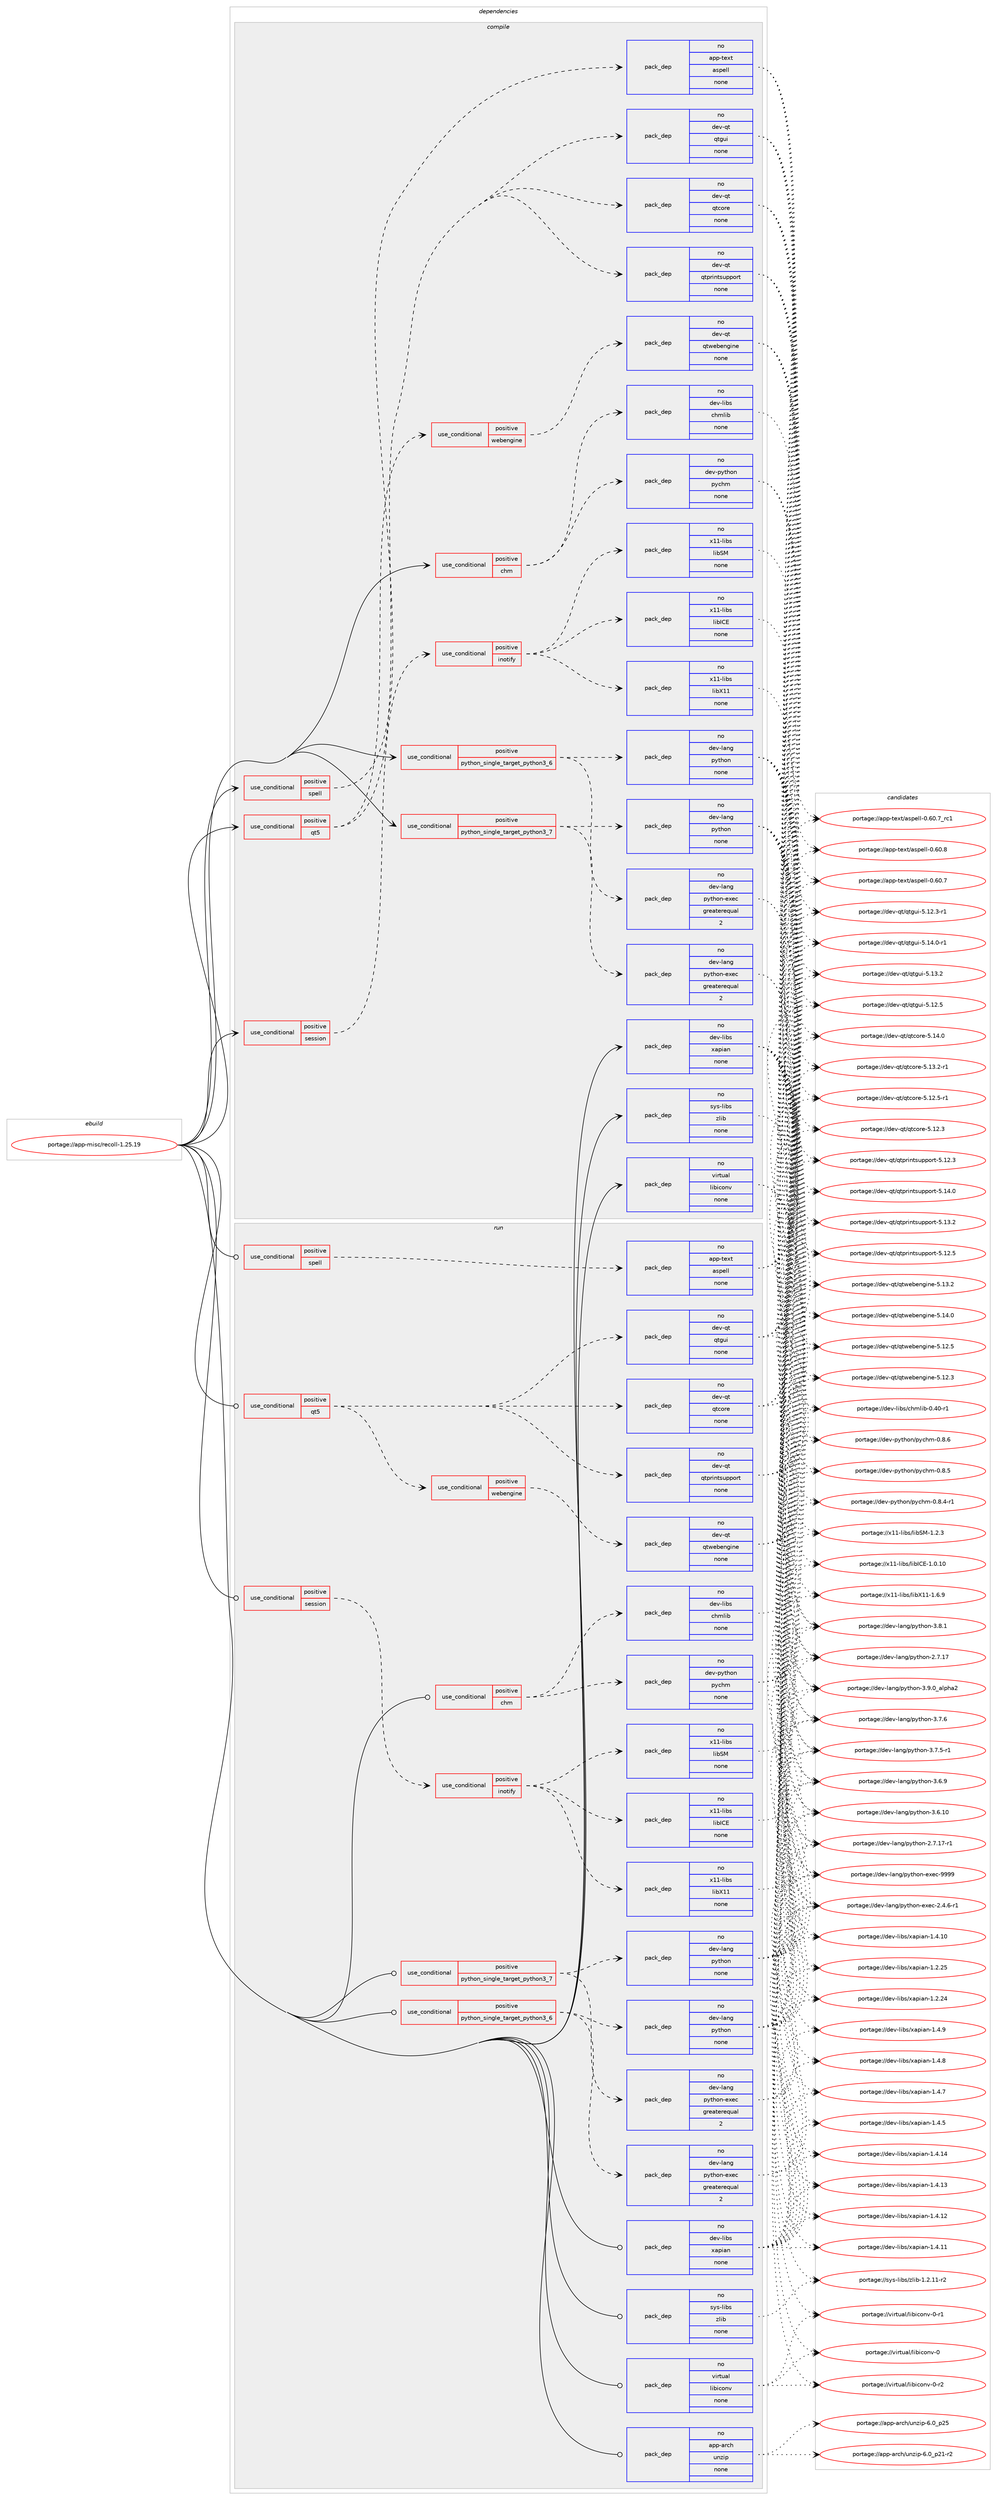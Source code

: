 digraph prolog {

# *************
# Graph options
# *************

newrank=true;
concentrate=true;
compound=true;
graph [rankdir=LR,fontname=Helvetica,fontsize=10,ranksep=1.5];#, ranksep=2.5, nodesep=0.2];
edge  [arrowhead=vee];
node  [fontname=Helvetica,fontsize=10];

# **********
# The ebuild
# **********

subgraph cluster_leftcol {
color=gray;
label=<<i>ebuild</i>>;
id [label="portage://app-misc/recoll-1.25.19", color=red, width=4, href="../app-misc/recoll-1.25.19.svg"];
}

# ****************
# The dependencies
# ****************

subgraph cluster_midcol {
color=gray;
label=<<i>dependencies</i>>;
subgraph cluster_compile {
fillcolor="#eeeeee";
style=filled;
label=<<i>compile</i>>;
subgraph cond142870 {
dependency610059 [label=<<TABLE BORDER="0" CELLBORDER="1" CELLSPACING="0" CELLPADDING="4"><TR><TD ROWSPAN="3" CELLPADDING="10">use_conditional</TD></TR><TR><TD>positive</TD></TR><TR><TD>chm</TD></TR></TABLE>>, shape=none, color=red];
subgraph pack459013 {
dependency610060 [label=<<TABLE BORDER="0" CELLBORDER="1" CELLSPACING="0" CELLPADDING="4" WIDTH="220"><TR><TD ROWSPAN="6" CELLPADDING="30">pack_dep</TD></TR><TR><TD WIDTH="110">no</TD></TR><TR><TD>dev-libs</TD></TR><TR><TD>chmlib</TD></TR><TR><TD>none</TD></TR><TR><TD></TD></TR></TABLE>>, shape=none, color=blue];
}
dependency610059:e -> dependency610060:w [weight=20,style="dashed",arrowhead="vee"];
subgraph pack459014 {
dependency610061 [label=<<TABLE BORDER="0" CELLBORDER="1" CELLSPACING="0" CELLPADDING="4" WIDTH="220"><TR><TD ROWSPAN="6" CELLPADDING="30">pack_dep</TD></TR><TR><TD WIDTH="110">no</TD></TR><TR><TD>dev-python</TD></TR><TR><TD>pychm</TD></TR><TR><TD>none</TD></TR><TR><TD></TD></TR></TABLE>>, shape=none, color=blue];
}
dependency610059:e -> dependency610061:w [weight=20,style="dashed",arrowhead="vee"];
}
id:e -> dependency610059:w [weight=20,style="solid",arrowhead="vee"];
subgraph cond142871 {
dependency610062 [label=<<TABLE BORDER="0" CELLBORDER="1" CELLSPACING="0" CELLPADDING="4"><TR><TD ROWSPAN="3" CELLPADDING="10">use_conditional</TD></TR><TR><TD>positive</TD></TR><TR><TD>python_single_target_python3_6</TD></TR></TABLE>>, shape=none, color=red];
subgraph pack459015 {
dependency610063 [label=<<TABLE BORDER="0" CELLBORDER="1" CELLSPACING="0" CELLPADDING="4" WIDTH="220"><TR><TD ROWSPAN="6" CELLPADDING="30">pack_dep</TD></TR><TR><TD WIDTH="110">no</TD></TR><TR><TD>dev-lang</TD></TR><TR><TD>python</TD></TR><TR><TD>none</TD></TR><TR><TD></TD></TR></TABLE>>, shape=none, color=blue];
}
dependency610062:e -> dependency610063:w [weight=20,style="dashed",arrowhead="vee"];
subgraph pack459016 {
dependency610064 [label=<<TABLE BORDER="0" CELLBORDER="1" CELLSPACING="0" CELLPADDING="4" WIDTH="220"><TR><TD ROWSPAN="6" CELLPADDING="30">pack_dep</TD></TR><TR><TD WIDTH="110">no</TD></TR><TR><TD>dev-lang</TD></TR><TR><TD>python-exec</TD></TR><TR><TD>greaterequal</TD></TR><TR><TD>2</TD></TR></TABLE>>, shape=none, color=blue];
}
dependency610062:e -> dependency610064:w [weight=20,style="dashed",arrowhead="vee"];
}
id:e -> dependency610062:w [weight=20,style="solid",arrowhead="vee"];
subgraph cond142872 {
dependency610065 [label=<<TABLE BORDER="0" CELLBORDER="1" CELLSPACING="0" CELLPADDING="4"><TR><TD ROWSPAN="3" CELLPADDING="10">use_conditional</TD></TR><TR><TD>positive</TD></TR><TR><TD>python_single_target_python3_7</TD></TR></TABLE>>, shape=none, color=red];
subgraph pack459017 {
dependency610066 [label=<<TABLE BORDER="0" CELLBORDER="1" CELLSPACING="0" CELLPADDING="4" WIDTH="220"><TR><TD ROWSPAN="6" CELLPADDING="30">pack_dep</TD></TR><TR><TD WIDTH="110">no</TD></TR><TR><TD>dev-lang</TD></TR><TR><TD>python</TD></TR><TR><TD>none</TD></TR><TR><TD></TD></TR></TABLE>>, shape=none, color=blue];
}
dependency610065:e -> dependency610066:w [weight=20,style="dashed",arrowhead="vee"];
subgraph pack459018 {
dependency610067 [label=<<TABLE BORDER="0" CELLBORDER="1" CELLSPACING="0" CELLPADDING="4" WIDTH="220"><TR><TD ROWSPAN="6" CELLPADDING="30">pack_dep</TD></TR><TR><TD WIDTH="110">no</TD></TR><TR><TD>dev-lang</TD></TR><TR><TD>python-exec</TD></TR><TR><TD>greaterequal</TD></TR><TR><TD>2</TD></TR></TABLE>>, shape=none, color=blue];
}
dependency610065:e -> dependency610067:w [weight=20,style="dashed",arrowhead="vee"];
}
id:e -> dependency610065:w [weight=20,style="solid",arrowhead="vee"];
subgraph cond142873 {
dependency610068 [label=<<TABLE BORDER="0" CELLBORDER="1" CELLSPACING="0" CELLPADDING="4"><TR><TD ROWSPAN="3" CELLPADDING="10">use_conditional</TD></TR><TR><TD>positive</TD></TR><TR><TD>qt5</TD></TR></TABLE>>, shape=none, color=red];
subgraph pack459019 {
dependency610069 [label=<<TABLE BORDER="0" CELLBORDER="1" CELLSPACING="0" CELLPADDING="4" WIDTH="220"><TR><TD ROWSPAN="6" CELLPADDING="30">pack_dep</TD></TR><TR><TD WIDTH="110">no</TD></TR><TR><TD>dev-qt</TD></TR><TR><TD>qtcore</TD></TR><TR><TD>none</TD></TR><TR><TD></TD></TR></TABLE>>, shape=none, color=blue];
}
dependency610068:e -> dependency610069:w [weight=20,style="dashed",arrowhead="vee"];
subgraph pack459020 {
dependency610070 [label=<<TABLE BORDER="0" CELLBORDER="1" CELLSPACING="0" CELLPADDING="4" WIDTH="220"><TR><TD ROWSPAN="6" CELLPADDING="30">pack_dep</TD></TR><TR><TD WIDTH="110">no</TD></TR><TR><TD>dev-qt</TD></TR><TR><TD>qtgui</TD></TR><TR><TD>none</TD></TR><TR><TD></TD></TR></TABLE>>, shape=none, color=blue];
}
dependency610068:e -> dependency610070:w [weight=20,style="dashed",arrowhead="vee"];
subgraph pack459021 {
dependency610071 [label=<<TABLE BORDER="0" CELLBORDER="1" CELLSPACING="0" CELLPADDING="4" WIDTH="220"><TR><TD ROWSPAN="6" CELLPADDING="30">pack_dep</TD></TR><TR><TD WIDTH="110">no</TD></TR><TR><TD>dev-qt</TD></TR><TR><TD>qtprintsupport</TD></TR><TR><TD>none</TD></TR><TR><TD></TD></TR></TABLE>>, shape=none, color=blue];
}
dependency610068:e -> dependency610071:w [weight=20,style="dashed",arrowhead="vee"];
subgraph cond142874 {
dependency610072 [label=<<TABLE BORDER="0" CELLBORDER="1" CELLSPACING="0" CELLPADDING="4"><TR><TD ROWSPAN="3" CELLPADDING="10">use_conditional</TD></TR><TR><TD>positive</TD></TR><TR><TD>webengine</TD></TR></TABLE>>, shape=none, color=red];
subgraph pack459022 {
dependency610073 [label=<<TABLE BORDER="0" CELLBORDER="1" CELLSPACING="0" CELLPADDING="4" WIDTH="220"><TR><TD ROWSPAN="6" CELLPADDING="30">pack_dep</TD></TR><TR><TD WIDTH="110">no</TD></TR><TR><TD>dev-qt</TD></TR><TR><TD>qtwebengine</TD></TR><TR><TD>none</TD></TR><TR><TD></TD></TR></TABLE>>, shape=none, color=blue];
}
dependency610072:e -> dependency610073:w [weight=20,style="dashed",arrowhead="vee"];
}
dependency610068:e -> dependency610072:w [weight=20,style="dashed",arrowhead="vee"];
}
id:e -> dependency610068:w [weight=20,style="solid",arrowhead="vee"];
subgraph cond142875 {
dependency610074 [label=<<TABLE BORDER="0" CELLBORDER="1" CELLSPACING="0" CELLPADDING="4"><TR><TD ROWSPAN="3" CELLPADDING="10">use_conditional</TD></TR><TR><TD>positive</TD></TR><TR><TD>session</TD></TR></TABLE>>, shape=none, color=red];
subgraph cond142876 {
dependency610075 [label=<<TABLE BORDER="0" CELLBORDER="1" CELLSPACING="0" CELLPADDING="4"><TR><TD ROWSPAN="3" CELLPADDING="10">use_conditional</TD></TR><TR><TD>positive</TD></TR><TR><TD>inotify</TD></TR></TABLE>>, shape=none, color=red];
subgraph pack459023 {
dependency610076 [label=<<TABLE BORDER="0" CELLBORDER="1" CELLSPACING="0" CELLPADDING="4" WIDTH="220"><TR><TD ROWSPAN="6" CELLPADDING="30">pack_dep</TD></TR><TR><TD WIDTH="110">no</TD></TR><TR><TD>x11-libs</TD></TR><TR><TD>libSM</TD></TR><TR><TD>none</TD></TR><TR><TD></TD></TR></TABLE>>, shape=none, color=blue];
}
dependency610075:e -> dependency610076:w [weight=20,style="dashed",arrowhead="vee"];
subgraph pack459024 {
dependency610077 [label=<<TABLE BORDER="0" CELLBORDER="1" CELLSPACING="0" CELLPADDING="4" WIDTH="220"><TR><TD ROWSPAN="6" CELLPADDING="30">pack_dep</TD></TR><TR><TD WIDTH="110">no</TD></TR><TR><TD>x11-libs</TD></TR><TR><TD>libICE</TD></TR><TR><TD>none</TD></TR><TR><TD></TD></TR></TABLE>>, shape=none, color=blue];
}
dependency610075:e -> dependency610077:w [weight=20,style="dashed",arrowhead="vee"];
subgraph pack459025 {
dependency610078 [label=<<TABLE BORDER="0" CELLBORDER="1" CELLSPACING="0" CELLPADDING="4" WIDTH="220"><TR><TD ROWSPAN="6" CELLPADDING="30">pack_dep</TD></TR><TR><TD WIDTH="110">no</TD></TR><TR><TD>x11-libs</TD></TR><TR><TD>libX11</TD></TR><TR><TD>none</TD></TR><TR><TD></TD></TR></TABLE>>, shape=none, color=blue];
}
dependency610075:e -> dependency610078:w [weight=20,style="dashed",arrowhead="vee"];
}
dependency610074:e -> dependency610075:w [weight=20,style="dashed",arrowhead="vee"];
}
id:e -> dependency610074:w [weight=20,style="solid",arrowhead="vee"];
subgraph cond142877 {
dependency610079 [label=<<TABLE BORDER="0" CELLBORDER="1" CELLSPACING="0" CELLPADDING="4"><TR><TD ROWSPAN="3" CELLPADDING="10">use_conditional</TD></TR><TR><TD>positive</TD></TR><TR><TD>spell</TD></TR></TABLE>>, shape=none, color=red];
subgraph pack459026 {
dependency610080 [label=<<TABLE BORDER="0" CELLBORDER="1" CELLSPACING="0" CELLPADDING="4" WIDTH="220"><TR><TD ROWSPAN="6" CELLPADDING="30">pack_dep</TD></TR><TR><TD WIDTH="110">no</TD></TR><TR><TD>app-text</TD></TR><TR><TD>aspell</TD></TR><TR><TD>none</TD></TR><TR><TD></TD></TR></TABLE>>, shape=none, color=blue];
}
dependency610079:e -> dependency610080:w [weight=20,style="dashed",arrowhead="vee"];
}
id:e -> dependency610079:w [weight=20,style="solid",arrowhead="vee"];
subgraph pack459027 {
dependency610081 [label=<<TABLE BORDER="0" CELLBORDER="1" CELLSPACING="0" CELLPADDING="4" WIDTH="220"><TR><TD ROWSPAN="6" CELLPADDING="30">pack_dep</TD></TR><TR><TD WIDTH="110">no</TD></TR><TR><TD>dev-libs</TD></TR><TR><TD>xapian</TD></TR><TR><TD>none</TD></TR><TR><TD></TD></TR></TABLE>>, shape=none, color=blue];
}
id:e -> dependency610081:w [weight=20,style="solid",arrowhead="vee"];
subgraph pack459028 {
dependency610082 [label=<<TABLE BORDER="0" CELLBORDER="1" CELLSPACING="0" CELLPADDING="4" WIDTH="220"><TR><TD ROWSPAN="6" CELLPADDING="30">pack_dep</TD></TR><TR><TD WIDTH="110">no</TD></TR><TR><TD>sys-libs</TD></TR><TR><TD>zlib</TD></TR><TR><TD>none</TD></TR><TR><TD></TD></TR></TABLE>>, shape=none, color=blue];
}
id:e -> dependency610082:w [weight=20,style="solid",arrowhead="vee"];
subgraph pack459029 {
dependency610083 [label=<<TABLE BORDER="0" CELLBORDER="1" CELLSPACING="0" CELLPADDING="4" WIDTH="220"><TR><TD ROWSPAN="6" CELLPADDING="30">pack_dep</TD></TR><TR><TD WIDTH="110">no</TD></TR><TR><TD>virtual</TD></TR><TR><TD>libiconv</TD></TR><TR><TD>none</TD></TR><TR><TD></TD></TR></TABLE>>, shape=none, color=blue];
}
id:e -> dependency610083:w [weight=20,style="solid",arrowhead="vee"];
}
subgraph cluster_compileandrun {
fillcolor="#eeeeee";
style=filled;
label=<<i>compile and run</i>>;
}
subgraph cluster_run {
fillcolor="#eeeeee";
style=filled;
label=<<i>run</i>>;
subgraph cond142878 {
dependency610084 [label=<<TABLE BORDER="0" CELLBORDER="1" CELLSPACING="0" CELLPADDING="4"><TR><TD ROWSPAN="3" CELLPADDING="10">use_conditional</TD></TR><TR><TD>positive</TD></TR><TR><TD>chm</TD></TR></TABLE>>, shape=none, color=red];
subgraph pack459030 {
dependency610085 [label=<<TABLE BORDER="0" CELLBORDER="1" CELLSPACING="0" CELLPADDING="4" WIDTH="220"><TR><TD ROWSPAN="6" CELLPADDING="30">pack_dep</TD></TR><TR><TD WIDTH="110">no</TD></TR><TR><TD>dev-libs</TD></TR><TR><TD>chmlib</TD></TR><TR><TD>none</TD></TR><TR><TD></TD></TR></TABLE>>, shape=none, color=blue];
}
dependency610084:e -> dependency610085:w [weight=20,style="dashed",arrowhead="vee"];
subgraph pack459031 {
dependency610086 [label=<<TABLE BORDER="0" CELLBORDER="1" CELLSPACING="0" CELLPADDING="4" WIDTH="220"><TR><TD ROWSPAN="6" CELLPADDING="30">pack_dep</TD></TR><TR><TD WIDTH="110">no</TD></TR><TR><TD>dev-python</TD></TR><TR><TD>pychm</TD></TR><TR><TD>none</TD></TR><TR><TD></TD></TR></TABLE>>, shape=none, color=blue];
}
dependency610084:e -> dependency610086:w [weight=20,style="dashed",arrowhead="vee"];
}
id:e -> dependency610084:w [weight=20,style="solid",arrowhead="odot"];
subgraph cond142879 {
dependency610087 [label=<<TABLE BORDER="0" CELLBORDER="1" CELLSPACING="0" CELLPADDING="4"><TR><TD ROWSPAN="3" CELLPADDING="10">use_conditional</TD></TR><TR><TD>positive</TD></TR><TR><TD>python_single_target_python3_6</TD></TR></TABLE>>, shape=none, color=red];
subgraph pack459032 {
dependency610088 [label=<<TABLE BORDER="0" CELLBORDER="1" CELLSPACING="0" CELLPADDING="4" WIDTH="220"><TR><TD ROWSPAN="6" CELLPADDING="30">pack_dep</TD></TR><TR><TD WIDTH="110">no</TD></TR><TR><TD>dev-lang</TD></TR><TR><TD>python</TD></TR><TR><TD>none</TD></TR><TR><TD></TD></TR></TABLE>>, shape=none, color=blue];
}
dependency610087:e -> dependency610088:w [weight=20,style="dashed",arrowhead="vee"];
subgraph pack459033 {
dependency610089 [label=<<TABLE BORDER="0" CELLBORDER="1" CELLSPACING="0" CELLPADDING="4" WIDTH="220"><TR><TD ROWSPAN="6" CELLPADDING="30">pack_dep</TD></TR><TR><TD WIDTH="110">no</TD></TR><TR><TD>dev-lang</TD></TR><TR><TD>python-exec</TD></TR><TR><TD>greaterequal</TD></TR><TR><TD>2</TD></TR></TABLE>>, shape=none, color=blue];
}
dependency610087:e -> dependency610089:w [weight=20,style="dashed",arrowhead="vee"];
}
id:e -> dependency610087:w [weight=20,style="solid",arrowhead="odot"];
subgraph cond142880 {
dependency610090 [label=<<TABLE BORDER="0" CELLBORDER="1" CELLSPACING="0" CELLPADDING="4"><TR><TD ROWSPAN="3" CELLPADDING="10">use_conditional</TD></TR><TR><TD>positive</TD></TR><TR><TD>python_single_target_python3_7</TD></TR></TABLE>>, shape=none, color=red];
subgraph pack459034 {
dependency610091 [label=<<TABLE BORDER="0" CELLBORDER="1" CELLSPACING="0" CELLPADDING="4" WIDTH="220"><TR><TD ROWSPAN="6" CELLPADDING="30">pack_dep</TD></TR><TR><TD WIDTH="110">no</TD></TR><TR><TD>dev-lang</TD></TR><TR><TD>python</TD></TR><TR><TD>none</TD></TR><TR><TD></TD></TR></TABLE>>, shape=none, color=blue];
}
dependency610090:e -> dependency610091:w [weight=20,style="dashed",arrowhead="vee"];
subgraph pack459035 {
dependency610092 [label=<<TABLE BORDER="0" CELLBORDER="1" CELLSPACING="0" CELLPADDING="4" WIDTH="220"><TR><TD ROWSPAN="6" CELLPADDING="30">pack_dep</TD></TR><TR><TD WIDTH="110">no</TD></TR><TR><TD>dev-lang</TD></TR><TR><TD>python-exec</TD></TR><TR><TD>greaterequal</TD></TR><TR><TD>2</TD></TR></TABLE>>, shape=none, color=blue];
}
dependency610090:e -> dependency610092:w [weight=20,style="dashed",arrowhead="vee"];
}
id:e -> dependency610090:w [weight=20,style="solid",arrowhead="odot"];
subgraph cond142881 {
dependency610093 [label=<<TABLE BORDER="0" CELLBORDER="1" CELLSPACING="0" CELLPADDING="4"><TR><TD ROWSPAN="3" CELLPADDING="10">use_conditional</TD></TR><TR><TD>positive</TD></TR><TR><TD>qt5</TD></TR></TABLE>>, shape=none, color=red];
subgraph pack459036 {
dependency610094 [label=<<TABLE BORDER="0" CELLBORDER="1" CELLSPACING="0" CELLPADDING="4" WIDTH="220"><TR><TD ROWSPAN="6" CELLPADDING="30">pack_dep</TD></TR><TR><TD WIDTH="110">no</TD></TR><TR><TD>dev-qt</TD></TR><TR><TD>qtcore</TD></TR><TR><TD>none</TD></TR><TR><TD></TD></TR></TABLE>>, shape=none, color=blue];
}
dependency610093:e -> dependency610094:w [weight=20,style="dashed",arrowhead="vee"];
subgraph pack459037 {
dependency610095 [label=<<TABLE BORDER="0" CELLBORDER="1" CELLSPACING="0" CELLPADDING="4" WIDTH="220"><TR><TD ROWSPAN="6" CELLPADDING="30">pack_dep</TD></TR><TR><TD WIDTH="110">no</TD></TR><TR><TD>dev-qt</TD></TR><TR><TD>qtgui</TD></TR><TR><TD>none</TD></TR><TR><TD></TD></TR></TABLE>>, shape=none, color=blue];
}
dependency610093:e -> dependency610095:w [weight=20,style="dashed",arrowhead="vee"];
subgraph pack459038 {
dependency610096 [label=<<TABLE BORDER="0" CELLBORDER="1" CELLSPACING="0" CELLPADDING="4" WIDTH="220"><TR><TD ROWSPAN="6" CELLPADDING="30">pack_dep</TD></TR><TR><TD WIDTH="110">no</TD></TR><TR><TD>dev-qt</TD></TR><TR><TD>qtprintsupport</TD></TR><TR><TD>none</TD></TR><TR><TD></TD></TR></TABLE>>, shape=none, color=blue];
}
dependency610093:e -> dependency610096:w [weight=20,style="dashed",arrowhead="vee"];
subgraph cond142882 {
dependency610097 [label=<<TABLE BORDER="0" CELLBORDER="1" CELLSPACING="0" CELLPADDING="4"><TR><TD ROWSPAN="3" CELLPADDING="10">use_conditional</TD></TR><TR><TD>positive</TD></TR><TR><TD>webengine</TD></TR></TABLE>>, shape=none, color=red];
subgraph pack459039 {
dependency610098 [label=<<TABLE BORDER="0" CELLBORDER="1" CELLSPACING="0" CELLPADDING="4" WIDTH="220"><TR><TD ROWSPAN="6" CELLPADDING="30">pack_dep</TD></TR><TR><TD WIDTH="110">no</TD></TR><TR><TD>dev-qt</TD></TR><TR><TD>qtwebengine</TD></TR><TR><TD>none</TD></TR><TR><TD></TD></TR></TABLE>>, shape=none, color=blue];
}
dependency610097:e -> dependency610098:w [weight=20,style="dashed",arrowhead="vee"];
}
dependency610093:e -> dependency610097:w [weight=20,style="dashed",arrowhead="vee"];
}
id:e -> dependency610093:w [weight=20,style="solid",arrowhead="odot"];
subgraph cond142883 {
dependency610099 [label=<<TABLE BORDER="0" CELLBORDER="1" CELLSPACING="0" CELLPADDING="4"><TR><TD ROWSPAN="3" CELLPADDING="10">use_conditional</TD></TR><TR><TD>positive</TD></TR><TR><TD>session</TD></TR></TABLE>>, shape=none, color=red];
subgraph cond142884 {
dependency610100 [label=<<TABLE BORDER="0" CELLBORDER="1" CELLSPACING="0" CELLPADDING="4"><TR><TD ROWSPAN="3" CELLPADDING="10">use_conditional</TD></TR><TR><TD>positive</TD></TR><TR><TD>inotify</TD></TR></TABLE>>, shape=none, color=red];
subgraph pack459040 {
dependency610101 [label=<<TABLE BORDER="0" CELLBORDER="1" CELLSPACING="0" CELLPADDING="4" WIDTH="220"><TR><TD ROWSPAN="6" CELLPADDING="30">pack_dep</TD></TR><TR><TD WIDTH="110">no</TD></TR><TR><TD>x11-libs</TD></TR><TR><TD>libSM</TD></TR><TR><TD>none</TD></TR><TR><TD></TD></TR></TABLE>>, shape=none, color=blue];
}
dependency610100:e -> dependency610101:w [weight=20,style="dashed",arrowhead="vee"];
subgraph pack459041 {
dependency610102 [label=<<TABLE BORDER="0" CELLBORDER="1" CELLSPACING="0" CELLPADDING="4" WIDTH="220"><TR><TD ROWSPAN="6" CELLPADDING="30">pack_dep</TD></TR><TR><TD WIDTH="110">no</TD></TR><TR><TD>x11-libs</TD></TR><TR><TD>libICE</TD></TR><TR><TD>none</TD></TR><TR><TD></TD></TR></TABLE>>, shape=none, color=blue];
}
dependency610100:e -> dependency610102:w [weight=20,style="dashed",arrowhead="vee"];
subgraph pack459042 {
dependency610103 [label=<<TABLE BORDER="0" CELLBORDER="1" CELLSPACING="0" CELLPADDING="4" WIDTH="220"><TR><TD ROWSPAN="6" CELLPADDING="30">pack_dep</TD></TR><TR><TD WIDTH="110">no</TD></TR><TR><TD>x11-libs</TD></TR><TR><TD>libX11</TD></TR><TR><TD>none</TD></TR><TR><TD></TD></TR></TABLE>>, shape=none, color=blue];
}
dependency610100:e -> dependency610103:w [weight=20,style="dashed",arrowhead="vee"];
}
dependency610099:e -> dependency610100:w [weight=20,style="dashed",arrowhead="vee"];
}
id:e -> dependency610099:w [weight=20,style="solid",arrowhead="odot"];
subgraph cond142885 {
dependency610104 [label=<<TABLE BORDER="0" CELLBORDER="1" CELLSPACING="0" CELLPADDING="4"><TR><TD ROWSPAN="3" CELLPADDING="10">use_conditional</TD></TR><TR><TD>positive</TD></TR><TR><TD>spell</TD></TR></TABLE>>, shape=none, color=red];
subgraph pack459043 {
dependency610105 [label=<<TABLE BORDER="0" CELLBORDER="1" CELLSPACING="0" CELLPADDING="4" WIDTH="220"><TR><TD ROWSPAN="6" CELLPADDING="30">pack_dep</TD></TR><TR><TD WIDTH="110">no</TD></TR><TR><TD>app-text</TD></TR><TR><TD>aspell</TD></TR><TR><TD>none</TD></TR><TR><TD></TD></TR></TABLE>>, shape=none, color=blue];
}
dependency610104:e -> dependency610105:w [weight=20,style="dashed",arrowhead="vee"];
}
id:e -> dependency610104:w [weight=20,style="solid",arrowhead="odot"];
subgraph pack459044 {
dependency610106 [label=<<TABLE BORDER="0" CELLBORDER="1" CELLSPACING="0" CELLPADDING="4" WIDTH="220"><TR><TD ROWSPAN="6" CELLPADDING="30">pack_dep</TD></TR><TR><TD WIDTH="110">no</TD></TR><TR><TD>app-arch</TD></TR><TR><TD>unzip</TD></TR><TR><TD>none</TD></TR><TR><TD></TD></TR></TABLE>>, shape=none, color=blue];
}
id:e -> dependency610106:w [weight=20,style="solid",arrowhead="odot"];
subgraph pack459045 {
dependency610107 [label=<<TABLE BORDER="0" CELLBORDER="1" CELLSPACING="0" CELLPADDING="4" WIDTH="220"><TR><TD ROWSPAN="6" CELLPADDING="30">pack_dep</TD></TR><TR><TD WIDTH="110">no</TD></TR><TR><TD>dev-libs</TD></TR><TR><TD>xapian</TD></TR><TR><TD>none</TD></TR><TR><TD></TD></TR></TABLE>>, shape=none, color=blue];
}
id:e -> dependency610107:w [weight=20,style="solid",arrowhead="odot"];
subgraph pack459046 {
dependency610108 [label=<<TABLE BORDER="0" CELLBORDER="1" CELLSPACING="0" CELLPADDING="4" WIDTH="220"><TR><TD ROWSPAN="6" CELLPADDING="30">pack_dep</TD></TR><TR><TD WIDTH="110">no</TD></TR><TR><TD>sys-libs</TD></TR><TR><TD>zlib</TD></TR><TR><TD>none</TD></TR><TR><TD></TD></TR></TABLE>>, shape=none, color=blue];
}
id:e -> dependency610108:w [weight=20,style="solid",arrowhead="odot"];
subgraph pack459047 {
dependency610109 [label=<<TABLE BORDER="0" CELLBORDER="1" CELLSPACING="0" CELLPADDING="4" WIDTH="220"><TR><TD ROWSPAN="6" CELLPADDING="30">pack_dep</TD></TR><TR><TD WIDTH="110">no</TD></TR><TR><TD>virtual</TD></TR><TR><TD>libiconv</TD></TR><TR><TD>none</TD></TR><TR><TD></TD></TR></TABLE>>, shape=none, color=blue];
}
id:e -> dependency610109:w [weight=20,style="solid",arrowhead="odot"];
}
}

# **************
# The candidates
# **************

subgraph cluster_choices {
rank=same;
color=gray;
label=<<i>candidates</i>>;

subgraph choice459013 {
color=black;
nodesep=1;
choice100101118451081059811547991041091081059845484652484511449 [label="portage://dev-libs/chmlib-0.40-r1", color=red, width=4,href="../dev-libs/chmlib-0.40-r1.svg"];
dependency610060:e -> choice100101118451081059811547991041091081059845484652484511449:w [style=dotted,weight="100"];
}
subgraph choice459014 {
color=black;
nodesep=1;
choice100101118451121211161041111104711212199104109454846564654 [label="portage://dev-python/pychm-0.8.6", color=red, width=4,href="../dev-python/pychm-0.8.6.svg"];
choice100101118451121211161041111104711212199104109454846564653 [label="portage://dev-python/pychm-0.8.5", color=red, width=4,href="../dev-python/pychm-0.8.5.svg"];
choice1001011184511212111610411111047112121991041094548465646524511449 [label="portage://dev-python/pychm-0.8.4-r1", color=red, width=4,href="../dev-python/pychm-0.8.4-r1.svg"];
dependency610061:e -> choice100101118451121211161041111104711212199104109454846564654:w [style=dotted,weight="100"];
dependency610061:e -> choice100101118451121211161041111104711212199104109454846564653:w [style=dotted,weight="100"];
dependency610061:e -> choice1001011184511212111610411111047112121991041094548465646524511449:w [style=dotted,weight="100"];
}
subgraph choice459015 {
color=black;
nodesep=1;
choice10010111845108971101034711212111610411111045514657464895971081121049750 [label="portage://dev-lang/python-3.9.0_alpha2", color=red, width=4,href="../dev-lang/python-3.9.0_alpha2.svg"];
choice100101118451089711010347112121116104111110455146564649 [label="portage://dev-lang/python-3.8.1", color=red, width=4,href="../dev-lang/python-3.8.1.svg"];
choice100101118451089711010347112121116104111110455146554654 [label="portage://dev-lang/python-3.7.6", color=red, width=4,href="../dev-lang/python-3.7.6.svg"];
choice1001011184510897110103471121211161041111104551465546534511449 [label="portage://dev-lang/python-3.7.5-r1", color=red, width=4,href="../dev-lang/python-3.7.5-r1.svg"];
choice100101118451089711010347112121116104111110455146544657 [label="portage://dev-lang/python-3.6.9", color=red, width=4,href="../dev-lang/python-3.6.9.svg"];
choice10010111845108971101034711212111610411111045514654464948 [label="portage://dev-lang/python-3.6.10", color=red, width=4,href="../dev-lang/python-3.6.10.svg"];
choice100101118451089711010347112121116104111110455046554649554511449 [label="portage://dev-lang/python-2.7.17-r1", color=red, width=4,href="../dev-lang/python-2.7.17-r1.svg"];
choice10010111845108971101034711212111610411111045504655464955 [label="portage://dev-lang/python-2.7.17", color=red, width=4,href="../dev-lang/python-2.7.17.svg"];
dependency610063:e -> choice10010111845108971101034711212111610411111045514657464895971081121049750:w [style=dotted,weight="100"];
dependency610063:e -> choice100101118451089711010347112121116104111110455146564649:w [style=dotted,weight="100"];
dependency610063:e -> choice100101118451089711010347112121116104111110455146554654:w [style=dotted,weight="100"];
dependency610063:e -> choice1001011184510897110103471121211161041111104551465546534511449:w [style=dotted,weight="100"];
dependency610063:e -> choice100101118451089711010347112121116104111110455146544657:w [style=dotted,weight="100"];
dependency610063:e -> choice10010111845108971101034711212111610411111045514654464948:w [style=dotted,weight="100"];
dependency610063:e -> choice100101118451089711010347112121116104111110455046554649554511449:w [style=dotted,weight="100"];
dependency610063:e -> choice10010111845108971101034711212111610411111045504655464955:w [style=dotted,weight="100"];
}
subgraph choice459016 {
color=black;
nodesep=1;
choice10010111845108971101034711212111610411111045101120101994557575757 [label="portage://dev-lang/python-exec-9999", color=red, width=4,href="../dev-lang/python-exec-9999.svg"];
choice10010111845108971101034711212111610411111045101120101994550465246544511449 [label="portage://dev-lang/python-exec-2.4.6-r1", color=red, width=4,href="../dev-lang/python-exec-2.4.6-r1.svg"];
dependency610064:e -> choice10010111845108971101034711212111610411111045101120101994557575757:w [style=dotted,weight="100"];
dependency610064:e -> choice10010111845108971101034711212111610411111045101120101994550465246544511449:w [style=dotted,weight="100"];
}
subgraph choice459017 {
color=black;
nodesep=1;
choice10010111845108971101034711212111610411111045514657464895971081121049750 [label="portage://dev-lang/python-3.9.0_alpha2", color=red, width=4,href="../dev-lang/python-3.9.0_alpha2.svg"];
choice100101118451089711010347112121116104111110455146564649 [label="portage://dev-lang/python-3.8.1", color=red, width=4,href="../dev-lang/python-3.8.1.svg"];
choice100101118451089711010347112121116104111110455146554654 [label="portage://dev-lang/python-3.7.6", color=red, width=4,href="../dev-lang/python-3.7.6.svg"];
choice1001011184510897110103471121211161041111104551465546534511449 [label="portage://dev-lang/python-3.7.5-r1", color=red, width=4,href="../dev-lang/python-3.7.5-r1.svg"];
choice100101118451089711010347112121116104111110455146544657 [label="portage://dev-lang/python-3.6.9", color=red, width=4,href="../dev-lang/python-3.6.9.svg"];
choice10010111845108971101034711212111610411111045514654464948 [label="portage://dev-lang/python-3.6.10", color=red, width=4,href="../dev-lang/python-3.6.10.svg"];
choice100101118451089711010347112121116104111110455046554649554511449 [label="portage://dev-lang/python-2.7.17-r1", color=red, width=4,href="../dev-lang/python-2.7.17-r1.svg"];
choice10010111845108971101034711212111610411111045504655464955 [label="portage://dev-lang/python-2.7.17", color=red, width=4,href="../dev-lang/python-2.7.17.svg"];
dependency610066:e -> choice10010111845108971101034711212111610411111045514657464895971081121049750:w [style=dotted,weight="100"];
dependency610066:e -> choice100101118451089711010347112121116104111110455146564649:w [style=dotted,weight="100"];
dependency610066:e -> choice100101118451089711010347112121116104111110455146554654:w [style=dotted,weight="100"];
dependency610066:e -> choice1001011184510897110103471121211161041111104551465546534511449:w [style=dotted,weight="100"];
dependency610066:e -> choice100101118451089711010347112121116104111110455146544657:w [style=dotted,weight="100"];
dependency610066:e -> choice10010111845108971101034711212111610411111045514654464948:w [style=dotted,weight="100"];
dependency610066:e -> choice100101118451089711010347112121116104111110455046554649554511449:w [style=dotted,weight="100"];
dependency610066:e -> choice10010111845108971101034711212111610411111045504655464955:w [style=dotted,weight="100"];
}
subgraph choice459018 {
color=black;
nodesep=1;
choice10010111845108971101034711212111610411111045101120101994557575757 [label="portage://dev-lang/python-exec-9999", color=red, width=4,href="../dev-lang/python-exec-9999.svg"];
choice10010111845108971101034711212111610411111045101120101994550465246544511449 [label="portage://dev-lang/python-exec-2.4.6-r1", color=red, width=4,href="../dev-lang/python-exec-2.4.6-r1.svg"];
dependency610067:e -> choice10010111845108971101034711212111610411111045101120101994557575757:w [style=dotted,weight="100"];
dependency610067:e -> choice10010111845108971101034711212111610411111045101120101994550465246544511449:w [style=dotted,weight="100"];
}
subgraph choice459019 {
color=black;
nodesep=1;
choice10010111845113116471131169911111410145534649524648 [label="portage://dev-qt/qtcore-5.14.0", color=red, width=4,href="../dev-qt/qtcore-5.14.0.svg"];
choice100101118451131164711311699111114101455346495146504511449 [label="portage://dev-qt/qtcore-5.13.2-r1", color=red, width=4,href="../dev-qt/qtcore-5.13.2-r1.svg"];
choice100101118451131164711311699111114101455346495046534511449 [label="portage://dev-qt/qtcore-5.12.5-r1", color=red, width=4,href="../dev-qt/qtcore-5.12.5-r1.svg"];
choice10010111845113116471131169911111410145534649504651 [label="portage://dev-qt/qtcore-5.12.3", color=red, width=4,href="../dev-qt/qtcore-5.12.3.svg"];
dependency610069:e -> choice10010111845113116471131169911111410145534649524648:w [style=dotted,weight="100"];
dependency610069:e -> choice100101118451131164711311699111114101455346495146504511449:w [style=dotted,weight="100"];
dependency610069:e -> choice100101118451131164711311699111114101455346495046534511449:w [style=dotted,weight="100"];
dependency610069:e -> choice10010111845113116471131169911111410145534649504651:w [style=dotted,weight="100"];
}
subgraph choice459020 {
color=black;
nodesep=1;
choice1001011184511311647113116103117105455346495246484511449 [label="portage://dev-qt/qtgui-5.14.0-r1", color=red, width=4,href="../dev-qt/qtgui-5.14.0-r1.svg"];
choice100101118451131164711311610311710545534649514650 [label="portage://dev-qt/qtgui-5.13.2", color=red, width=4,href="../dev-qt/qtgui-5.13.2.svg"];
choice100101118451131164711311610311710545534649504653 [label="portage://dev-qt/qtgui-5.12.5", color=red, width=4,href="../dev-qt/qtgui-5.12.5.svg"];
choice1001011184511311647113116103117105455346495046514511449 [label="portage://dev-qt/qtgui-5.12.3-r1", color=red, width=4,href="../dev-qt/qtgui-5.12.3-r1.svg"];
dependency610070:e -> choice1001011184511311647113116103117105455346495246484511449:w [style=dotted,weight="100"];
dependency610070:e -> choice100101118451131164711311610311710545534649514650:w [style=dotted,weight="100"];
dependency610070:e -> choice100101118451131164711311610311710545534649504653:w [style=dotted,weight="100"];
dependency610070:e -> choice1001011184511311647113116103117105455346495046514511449:w [style=dotted,weight="100"];
}
subgraph choice459021 {
color=black;
nodesep=1;
choice100101118451131164711311611211410511011611511711211211111411645534649524648 [label="portage://dev-qt/qtprintsupport-5.14.0", color=red, width=4,href="../dev-qt/qtprintsupport-5.14.0.svg"];
choice100101118451131164711311611211410511011611511711211211111411645534649514650 [label="portage://dev-qt/qtprintsupport-5.13.2", color=red, width=4,href="../dev-qt/qtprintsupport-5.13.2.svg"];
choice100101118451131164711311611211410511011611511711211211111411645534649504653 [label="portage://dev-qt/qtprintsupport-5.12.5", color=red, width=4,href="../dev-qt/qtprintsupport-5.12.5.svg"];
choice100101118451131164711311611211410511011611511711211211111411645534649504651 [label="portage://dev-qt/qtprintsupport-5.12.3", color=red, width=4,href="../dev-qt/qtprintsupport-5.12.3.svg"];
dependency610071:e -> choice100101118451131164711311611211410511011611511711211211111411645534649524648:w [style=dotted,weight="100"];
dependency610071:e -> choice100101118451131164711311611211410511011611511711211211111411645534649514650:w [style=dotted,weight="100"];
dependency610071:e -> choice100101118451131164711311611211410511011611511711211211111411645534649504653:w [style=dotted,weight="100"];
dependency610071:e -> choice100101118451131164711311611211410511011611511711211211111411645534649504651:w [style=dotted,weight="100"];
}
subgraph choice459022 {
color=black;
nodesep=1;
choice10010111845113116471131161191019810111010310511010145534649524648 [label="portage://dev-qt/qtwebengine-5.14.0", color=red, width=4,href="../dev-qt/qtwebengine-5.14.0.svg"];
choice10010111845113116471131161191019810111010310511010145534649514650 [label="portage://dev-qt/qtwebengine-5.13.2", color=red, width=4,href="../dev-qt/qtwebengine-5.13.2.svg"];
choice10010111845113116471131161191019810111010310511010145534649504653 [label="portage://dev-qt/qtwebengine-5.12.5", color=red, width=4,href="../dev-qt/qtwebengine-5.12.5.svg"];
choice10010111845113116471131161191019810111010310511010145534649504651 [label="portage://dev-qt/qtwebengine-5.12.3", color=red, width=4,href="../dev-qt/qtwebengine-5.12.3.svg"];
dependency610073:e -> choice10010111845113116471131161191019810111010310511010145534649524648:w [style=dotted,weight="100"];
dependency610073:e -> choice10010111845113116471131161191019810111010310511010145534649514650:w [style=dotted,weight="100"];
dependency610073:e -> choice10010111845113116471131161191019810111010310511010145534649504653:w [style=dotted,weight="100"];
dependency610073:e -> choice10010111845113116471131161191019810111010310511010145534649504651:w [style=dotted,weight="100"];
}
subgraph choice459023 {
color=black;
nodesep=1;
choice1204949451081059811547108105988377454946504651 [label="portage://x11-libs/libSM-1.2.3", color=red, width=4,href="../x11-libs/libSM-1.2.3.svg"];
dependency610076:e -> choice1204949451081059811547108105988377454946504651:w [style=dotted,weight="100"];
}
subgraph choice459024 {
color=black;
nodesep=1;
choice12049494510810598115471081059873676945494648464948 [label="portage://x11-libs/libICE-1.0.10", color=red, width=4,href="../x11-libs/libICE-1.0.10.svg"];
dependency610077:e -> choice12049494510810598115471081059873676945494648464948:w [style=dotted,weight="100"];
}
subgraph choice459025 {
color=black;
nodesep=1;
choice120494945108105981154710810598884949454946544657 [label="portage://x11-libs/libX11-1.6.9", color=red, width=4,href="../x11-libs/libX11-1.6.9.svg"];
dependency610078:e -> choice120494945108105981154710810598884949454946544657:w [style=dotted,weight="100"];
}
subgraph choice459026 {
color=black;
nodesep=1;
choice9711211245116101120116479711511210110810845484654484656 [label="portage://app-text/aspell-0.60.8", color=red, width=4,href="../app-text/aspell-0.60.8.svg"];
choice9711211245116101120116479711511210110810845484654484655951149949 [label="portage://app-text/aspell-0.60.7_rc1", color=red, width=4,href="../app-text/aspell-0.60.7_rc1.svg"];
choice9711211245116101120116479711511210110810845484654484655 [label="portage://app-text/aspell-0.60.7", color=red, width=4,href="../app-text/aspell-0.60.7.svg"];
dependency610080:e -> choice9711211245116101120116479711511210110810845484654484656:w [style=dotted,weight="100"];
dependency610080:e -> choice9711211245116101120116479711511210110810845484654484655951149949:w [style=dotted,weight="100"];
dependency610080:e -> choice9711211245116101120116479711511210110810845484654484655:w [style=dotted,weight="100"];
}
subgraph choice459027 {
color=black;
nodesep=1;
choice1001011184510810598115471209711210597110454946524657 [label="portage://dev-libs/xapian-1.4.9", color=red, width=4,href="../dev-libs/xapian-1.4.9.svg"];
choice1001011184510810598115471209711210597110454946524656 [label="portage://dev-libs/xapian-1.4.8", color=red, width=4,href="../dev-libs/xapian-1.4.8.svg"];
choice1001011184510810598115471209711210597110454946524655 [label="portage://dev-libs/xapian-1.4.7", color=red, width=4,href="../dev-libs/xapian-1.4.7.svg"];
choice1001011184510810598115471209711210597110454946524653 [label="portage://dev-libs/xapian-1.4.5", color=red, width=4,href="../dev-libs/xapian-1.4.5.svg"];
choice100101118451081059811547120971121059711045494652464952 [label="portage://dev-libs/xapian-1.4.14", color=red, width=4,href="../dev-libs/xapian-1.4.14.svg"];
choice100101118451081059811547120971121059711045494652464951 [label="portage://dev-libs/xapian-1.4.13", color=red, width=4,href="../dev-libs/xapian-1.4.13.svg"];
choice100101118451081059811547120971121059711045494652464950 [label="portage://dev-libs/xapian-1.4.12", color=red, width=4,href="../dev-libs/xapian-1.4.12.svg"];
choice100101118451081059811547120971121059711045494652464949 [label="portage://dev-libs/xapian-1.4.11", color=red, width=4,href="../dev-libs/xapian-1.4.11.svg"];
choice100101118451081059811547120971121059711045494652464948 [label="portage://dev-libs/xapian-1.4.10", color=red, width=4,href="../dev-libs/xapian-1.4.10.svg"];
choice100101118451081059811547120971121059711045494650465053 [label="portage://dev-libs/xapian-1.2.25", color=red, width=4,href="../dev-libs/xapian-1.2.25.svg"];
choice100101118451081059811547120971121059711045494650465052 [label="portage://dev-libs/xapian-1.2.24", color=red, width=4,href="../dev-libs/xapian-1.2.24.svg"];
dependency610081:e -> choice1001011184510810598115471209711210597110454946524657:w [style=dotted,weight="100"];
dependency610081:e -> choice1001011184510810598115471209711210597110454946524656:w [style=dotted,weight="100"];
dependency610081:e -> choice1001011184510810598115471209711210597110454946524655:w [style=dotted,weight="100"];
dependency610081:e -> choice1001011184510810598115471209711210597110454946524653:w [style=dotted,weight="100"];
dependency610081:e -> choice100101118451081059811547120971121059711045494652464952:w [style=dotted,weight="100"];
dependency610081:e -> choice100101118451081059811547120971121059711045494652464951:w [style=dotted,weight="100"];
dependency610081:e -> choice100101118451081059811547120971121059711045494652464950:w [style=dotted,weight="100"];
dependency610081:e -> choice100101118451081059811547120971121059711045494652464949:w [style=dotted,weight="100"];
dependency610081:e -> choice100101118451081059811547120971121059711045494652464948:w [style=dotted,weight="100"];
dependency610081:e -> choice100101118451081059811547120971121059711045494650465053:w [style=dotted,weight="100"];
dependency610081:e -> choice100101118451081059811547120971121059711045494650465052:w [style=dotted,weight="100"];
}
subgraph choice459028 {
color=black;
nodesep=1;
choice11512111545108105981154712210810598454946504649494511450 [label="portage://sys-libs/zlib-1.2.11-r2", color=red, width=4,href="../sys-libs/zlib-1.2.11-r2.svg"];
dependency610082:e -> choice11512111545108105981154712210810598454946504649494511450:w [style=dotted,weight="100"];
}
subgraph choice459029 {
color=black;
nodesep=1;
choice1181051141161179710847108105981059911111011845484511450 [label="portage://virtual/libiconv-0-r2", color=red, width=4,href="../virtual/libiconv-0-r2.svg"];
choice1181051141161179710847108105981059911111011845484511449 [label="portage://virtual/libiconv-0-r1", color=red, width=4,href="../virtual/libiconv-0-r1.svg"];
choice118105114116117971084710810598105991111101184548 [label="portage://virtual/libiconv-0", color=red, width=4,href="../virtual/libiconv-0.svg"];
dependency610083:e -> choice1181051141161179710847108105981059911111011845484511450:w [style=dotted,weight="100"];
dependency610083:e -> choice1181051141161179710847108105981059911111011845484511449:w [style=dotted,weight="100"];
dependency610083:e -> choice118105114116117971084710810598105991111101184548:w [style=dotted,weight="100"];
}
subgraph choice459030 {
color=black;
nodesep=1;
choice100101118451081059811547991041091081059845484652484511449 [label="portage://dev-libs/chmlib-0.40-r1", color=red, width=4,href="../dev-libs/chmlib-0.40-r1.svg"];
dependency610085:e -> choice100101118451081059811547991041091081059845484652484511449:w [style=dotted,weight="100"];
}
subgraph choice459031 {
color=black;
nodesep=1;
choice100101118451121211161041111104711212199104109454846564654 [label="portage://dev-python/pychm-0.8.6", color=red, width=4,href="../dev-python/pychm-0.8.6.svg"];
choice100101118451121211161041111104711212199104109454846564653 [label="portage://dev-python/pychm-0.8.5", color=red, width=4,href="../dev-python/pychm-0.8.5.svg"];
choice1001011184511212111610411111047112121991041094548465646524511449 [label="portage://dev-python/pychm-0.8.4-r1", color=red, width=4,href="../dev-python/pychm-0.8.4-r1.svg"];
dependency610086:e -> choice100101118451121211161041111104711212199104109454846564654:w [style=dotted,weight="100"];
dependency610086:e -> choice100101118451121211161041111104711212199104109454846564653:w [style=dotted,weight="100"];
dependency610086:e -> choice1001011184511212111610411111047112121991041094548465646524511449:w [style=dotted,weight="100"];
}
subgraph choice459032 {
color=black;
nodesep=1;
choice10010111845108971101034711212111610411111045514657464895971081121049750 [label="portage://dev-lang/python-3.9.0_alpha2", color=red, width=4,href="../dev-lang/python-3.9.0_alpha2.svg"];
choice100101118451089711010347112121116104111110455146564649 [label="portage://dev-lang/python-3.8.1", color=red, width=4,href="../dev-lang/python-3.8.1.svg"];
choice100101118451089711010347112121116104111110455146554654 [label="portage://dev-lang/python-3.7.6", color=red, width=4,href="../dev-lang/python-3.7.6.svg"];
choice1001011184510897110103471121211161041111104551465546534511449 [label="portage://dev-lang/python-3.7.5-r1", color=red, width=4,href="../dev-lang/python-3.7.5-r1.svg"];
choice100101118451089711010347112121116104111110455146544657 [label="portage://dev-lang/python-3.6.9", color=red, width=4,href="../dev-lang/python-3.6.9.svg"];
choice10010111845108971101034711212111610411111045514654464948 [label="portage://dev-lang/python-3.6.10", color=red, width=4,href="../dev-lang/python-3.6.10.svg"];
choice100101118451089711010347112121116104111110455046554649554511449 [label="portage://dev-lang/python-2.7.17-r1", color=red, width=4,href="../dev-lang/python-2.7.17-r1.svg"];
choice10010111845108971101034711212111610411111045504655464955 [label="portage://dev-lang/python-2.7.17", color=red, width=4,href="../dev-lang/python-2.7.17.svg"];
dependency610088:e -> choice10010111845108971101034711212111610411111045514657464895971081121049750:w [style=dotted,weight="100"];
dependency610088:e -> choice100101118451089711010347112121116104111110455146564649:w [style=dotted,weight="100"];
dependency610088:e -> choice100101118451089711010347112121116104111110455146554654:w [style=dotted,weight="100"];
dependency610088:e -> choice1001011184510897110103471121211161041111104551465546534511449:w [style=dotted,weight="100"];
dependency610088:e -> choice100101118451089711010347112121116104111110455146544657:w [style=dotted,weight="100"];
dependency610088:e -> choice10010111845108971101034711212111610411111045514654464948:w [style=dotted,weight="100"];
dependency610088:e -> choice100101118451089711010347112121116104111110455046554649554511449:w [style=dotted,weight="100"];
dependency610088:e -> choice10010111845108971101034711212111610411111045504655464955:w [style=dotted,weight="100"];
}
subgraph choice459033 {
color=black;
nodesep=1;
choice10010111845108971101034711212111610411111045101120101994557575757 [label="portage://dev-lang/python-exec-9999", color=red, width=4,href="../dev-lang/python-exec-9999.svg"];
choice10010111845108971101034711212111610411111045101120101994550465246544511449 [label="portage://dev-lang/python-exec-2.4.6-r1", color=red, width=4,href="../dev-lang/python-exec-2.4.6-r1.svg"];
dependency610089:e -> choice10010111845108971101034711212111610411111045101120101994557575757:w [style=dotted,weight="100"];
dependency610089:e -> choice10010111845108971101034711212111610411111045101120101994550465246544511449:w [style=dotted,weight="100"];
}
subgraph choice459034 {
color=black;
nodesep=1;
choice10010111845108971101034711212111610411111045514657464895971081121049750 [label="portage://dev-lang/python-3.9.0_alpha2", color=red, width=4,href="../dev-lang/python-3.9.0_alpha2.svg"];
choice100101118451089711010347112121116104111110455146564649 [label="portage://dev-lang/python-3.8.1", color=red, width=4,href="../dev-lang/python-3.8.1.svg"];
choice100101118451089711010347112121116104111110455146554654 [label="portage://dev-lang/python-3.7.6", color=red, width=4,href="../dev-lang/python-3.7.6.svg"];
choice1001011184510897110103471121211161041111104551465546534511449 [label="portage://dev-lang/python-3.7.5-r1", color=red, width=4,href="../dev-lang/python-3.7.5-r1.svg"];
choice100101118451089711010347112121116104111110455146544657 [label="portage://dev-lang/python-3.6.9", color=red, width=4,href="../dev-lang/python-3.6.9.svg"];
choice10010111845108971101034711212111610411111045514654464948 [label="portage://dev-lang/python-3.6.10", color=red, width=4,href="../dev-lang/python-3.6.10.svg"];
choice100101118451089711010347112121116104111110455046554649554511449 [label="portage://dev-lang/python-2.7.17-r1", color=red, width=4,href="../dev-lang/python-2.7.17-r1.svg"];
choice10010111845108971101034711212111610411111045504655464955 [label="portage://dev-lang/python-2.7.17", color=red, width=4,href="../dev-lang/python-2.7.17.svg"];
dependency610091:e -> choice10010111845108971101034711212111610411111045514657464895971081121049750:w [style=dotted,weight="100"];
dependency610091:e -> choice100101118451089711010347112121116104111110455146564649:w [style=dotted,weight="100"];
dependency610091:e -> choice100101118451089711010347112121116104111110455146554654:w [style=dotted,weight="100"];
dependency610091:e -> choice1001011184510897110103471121211161041111104551465546534511449:w [style=dotted,weight="100"];
dependency610091:e -> choice100101118451089711010347112121116104111110455146544657:w [style=dotted,weight="100"];
dependency610091:e -> choice10010111845108971101034711212111610411111045514654464948:w [style=dotted,weight="100"];
dependency610091:e -> choice100101118451089711010347112121116104111110455046554649554511449:w [style=dotted,weight="100"];
dependency610091:e -> choice10010111845108971101034711212111610411111045504655464955:w [style=dotted,weight="100"];
}
subgraph choice459035 {
color=black;
nodesep=1;
choice10010111845108971101034711212111610411111045101120101994557575757 [label="portage://dev-lang/python-exec-9999", color=red, width=4,href="../dev-lang/python-exec-9999.svg"];
choice10010111845108971101034711212111610411111045101120101994550465246544511449 [label="portage://dev-lang/python-exec-2.4.6-r1", color=red, width=4,href="../dev-lang/python-exec-2.4.6-r1.svg"];
dependency610092:e -> choice10010111845108971101034711212111610411111045101120101994557575757:w [style=dotted,weight="100"];
dependency610092:e -> choice10010111845108971101034711212111610411111045101120101994550465246544511449:w [style=dotted,weight="100"];
}
subgraph choice459036 {
color=black;
nodesep=1;
choice10010111845113116471131169911111410145534649524648 [label="portage://dev-qt/qtcore-5.14.0", color=red, width=4,href="../dev-qt/qtcore-5.14.0.svg"];
choice100101118451131164711311699111114101455346495146504511449 [label="portage://dev-qt/qtcore-5.13.2-r1", color=red, width=4,href="../dev-qt/qtcore-5.13.2-r1.svg"];
choice100101118451131164711311699111114101455346495046534511449 [label="portage://dev-qt/qtcore-5.12.5-r1", color=red, width=4,href="../dev-qt/qtcore-5.12.5-r1.svg"];
choice10010111845113116471131169911111410145534649504651 [label="portage://dev-qt/qtcore-5.12.3", color=red, width=4,href="../dev-qt/qtcore-5.12.3.svg"];
dependency610094:e -> choice10010111845113116471131169911111410145534649524648:w [style=dotted,weight="100"];
dependency610094:e -> choice100101118451131164711311699111114101455346495146504511449:w [style=dotted,weight="100"];
dependency610094:e -> choice100101118451131164711311699111114101455346495046534511449:w [style=dotted,weight="100"];
dependency610094:e -> choice10010111845113116471131169911111410145534649504651:w [style=dotted,weight="100"];
}
subgraph choice459037 {
color=black;
nodesep=1;
choice1001011184511311647113116103117105455346495246484511449 [label="portage://dev-qt/qtgui-5.14.0-r1", color=red, width=4,href="../dev-qt/qtgui-5.14.0-r1.svg"];
choice100101118451131164711311610311710545534649514650 [label="portage://dev-qt/qtgui-5.13.2", color=red, width=4,href="../dev-qt/qtgui-5.13.2.svg"];
choice100101118451131164711311610311710545534649504653 [label="portage://dev-qt/qtgui-5.12.5", color=red, width=4,href="../dev-qt/qtgui-5.12.5.svg"];
choice1001011184511311647113116103117105455346495046514511449 [label="portage://dev-qt/qtgui-5.12.3-r1", color=red, width=4,href="../dev-qt/qtgui-5.12.3-r1.svg"];
dependency610095:e -> choice1001011184511311647113116103117105455346495246484511449:w [style=dotted,weight="100"];
dependency610095:e -> choice100101118451131164711311610311710545534649514650:w [style=dotted,weight="100"];
dependency610095:e -> choice100101118451131164711311610311710545534649504653:w [style=dotted,weight="100"];
dependency610095:e -> choice1001011184511311647113116103117105455346495046514511449:w [style=dotted,weight="100"];
}
subgraph choice459038 {
color=black;
nodesep=1;
choice100101118451131164711311611211410511011611511711211211111411645534649524648 [label="portage://dev-qt/qtprintsupport-5.14.0", color=red, width=4,href="../dev-qt/qtprintsupport-5.14.0.svg"];
choice100101118451131164711311611211410511011611511711211211111411645534649514650 [label="portage://dev-qt/qtprintsupport-5.13.2", color=red, width=4,href="../dev-qt/qtprintsupport-5.13.2.svg"];
choice100101118451131164711311611211410511011611511711211211111411645534649504653 [label="portage://dev-qt/qtprintsupport-5.12.5", color=red, width=4,href="../dev-qt/qtprintsupport-5.12.5.svg"];
choice100101118451131164711311611211410511011611511711211211111411645534649504651 [label="portage://dev-qt/qtprintsupport-5.12.3", color=red, width=4,href="../dev-qt/qtprintsupport-5.12.3.svg"];
dependency610096:e -> choice100101118451131164711311611211410511011611511711211211111411645534649524648:w [style=dotted,weight="100"];
dependency610096:e -> choice100101118451131164711311611211410511011611511711211211111411645534649514650:w [style=dotted,weight="100"];
dependency610096:e -> choice100101118451131164711311611211410511011611511711211211111411645534649504653:w [style=dotted,weight="100"];
dependency610096:e -> choice100101118451131164711311611211410511011611511711211211111411645534649504651:w [style=dotted,weight="100"];
}
subgraph choice459039 {
color=black;
nodesep=1;
choice10010111845113116471131161191019810111010310511010145534649524648 [label="portage://dev-qt/qtwebengine-5.14.0", color=red, width=4,href="../dev-qt/qtwebengine-5.14.0.svg"];
choice10010111845113116471131161191019810111010310511010145534649514650 [label="portage://dev-qt/qtwebengine-5.13.2", color=red, width=4,href="../dev-qt/qtwebengine-5.13.2.svg"];
choice10010111845113116471131161191019810111010310511010145534649504653 [label="portage://dev-qt/qtwebengine-5.12.5", color=red, width=4,href="../dev-qt/qtwebengine-5.12.5.svg"];
choice10010111845113116471131161191019810111010310511010145534649504651 [label="portage://dev-qt/qtwebengine-5.12.3", color=red, width=4,href="../dev-qt/qtwebengine-5.12.3.svg"];
dependency610098:e -> choice10010111845113116471131161191019810111010310511010145534649524648:w [style=dotted,weight="100"];
dependency610098:e -> choice10010111845113116471131161191019810111010310511010145534649514650:w [style=dotted,weight="100"];
dependency610098:e -> choice10010111845113116471131161191019810111010310511010145534649504653:w [style=dotted,weight="100"];
dependency610098:e -> choice10010111845113116471131161191019810111010310511010145534649504651:w [style=dotted,weight="100"];
}
subgraph choice459040 {
color=black;
nodesep=1;
choice1204949451081059811547108105988377454946504651 [label="portage://x11-libs/libSM-1.2.3", color=red, width=4,href="../x11-libs/libSM-1.2.3.svg"];
dependency610101:e -> choice1204949451081059811547108105988377454946504651:w [style=dotted,weight="100"];
}
subgraph choice459041 {
color=black;
nodesep=1;
choice12049494510810598115471081059873676945494648464948 [label="portage://x11-libs/libICE-1.0.10", color=red, width=4,href="../x11-libs/libICE-1.0.10.svg"];
dependency610102:e -> choice12049494510810598115471081059873676945494648464948:w [style=dotted,weight="100"];
}
subgraph choice459042 {
color=black;
nodesep=1;
choice120494945108105981154710810598884949454946544657 [label="portage://x11-libs/libX11-1.6.9", color=red, width=4,href="../x11-libs/libX11-1.6.9.svg"];
dependency610103:e -> choice120494945108105981154710810598884949454946544657:w [style=dotted,weight="100"];
}
subgraph choice459043 {
color=black;
nodesep=1;
choice9711211245116101120116479711511210110810845484654484656 [label="portage://app-text/aspell-0.60.8", color=red, width=4,href="../app-text/aspell-0.60.8.svg"];
choice9711211245116101120116479711511210110810845484654484655951149949 [label="portage://app-text/aspell-0.60.7_rc1", color=red, width=4,href="../app-text/aspell-0.60.7_rc1.svg"];
choice9711211245116101120116479711511210110810845484654484655 [label="portage://app-text/aspell-0.60.7", color=red, width=4,href="../app-text/aspell-0.60.7.svg"];
dependency610105:e -> choice9711211245116101120116479711511210110810845484654484656:w [style=dotted,weight="100"];
dependency610105:e -> choice9711211245116101120116479711511210110810845484654484655951149949:w [style=dotted,weight="100"];
dependency610105:e -> choice9711211245116101120116479711511210110810845484654484655:w [style=dotted,weight="100"];
}
subgraph choice459044 {
color=black;
nodesep=1;
choice971121124597114991044711711012210511245544648951125053 [label="portage://app-arch/unzip-6.0_p25", color=red, width=4,href="../app-arch/unzip-6.0_p25.svg"];
choice9711211245971149910447117110122105112455446489511250494511450 [label="portage://app-arch/unzip-6.0_p21-r2", color=red, width=4,href="../app-arch/unzip-6.0_p21-r2.svg"];
dependency610106:e -> choice971121124597114991044711711012210511245544648951125053:w [style=dotted,weight="100"];
dependency610106:e -> choice9711211245971149910447117110122105112455446489511250494511450:w [style=dotted,weight="100"];
}
subgraph choice459045 {
color=black;
nodesep=1;
choice1001011184510810598115471209711210597110454946524657 [label="portage://dev-libs/xapian-1.4.9", color=red, width=4,href="../dev-libs/xapian-1.4.9.svg"];
choice1001011184510810598115471209711210597110454946524656 [label="portage://dev-libs/xapian-1.4.8", color=red, width=4,href="../dev-libs/xapian-1.4.8.svg"];
choice1001011184510810598115471209711210597110454946524655 [label="portage://dev-libs/xapian-1.4.7", color=red, width=4,href="../dev-libs/xapian-1.4.7.svg"];
choice1001011184510810598115471209711210597110454946524653 [label="portage://dev-libs/xapian-1.4.5", color=red, width=4,href="../dev-libs/xapian-1.4.5.svg"];
choice100101118451081059811547120971121059711045494652464952 [label="portage://dev-libs/xapian-1.4.14", color=red, width=4,href="../dev-libs/xapian-1.4.14.svg"];
choice100101118451081059811547120971121059711045494652464951 [label="portage://dev-libs/xapian-1.4.13", color=red, width=4,href="../dev-libs/xapian-1.4.13.svg"];
choice100101118451081059811547120971121059711045494652464950 [label="portage://dev-libs/xapian-1.4.12", color=red, width=4,href="../dev-libs/xapian-1.4.12.svg"];
choice100101118451081059811547120971121059711045494652464949 [label="portage://dev-libs/xapian-1.4.11", color=red, width=4,href="../dev-libs/xapian-1.4.11.svg"];
choice100101118451081059811547120971121059711045494652464948 [label="portage://dev-libs/xapian-1.4.10", color=red, width=4,href="../dev-libs/xapian-1.4.10.svg"];
choice100101118451081059811547120971121059711045494650465053 [label="portage://dev-libs/xapian-1.2.25", color=red, width=4,href="../dev-libs/xapian-1.2.25.svg"];
choice100101118451081059811547120971121059711045494650465052 [label="portage://dev-libs/xapian-1.2.24", color=red, width=4,href="../dev-libs/xapian-1.2.24.svg"];
dependency610107:e -> choice1001011184510810598115471209711210597110454946524657:w [style=dotted,weight="100"];
dependency610107:e -> choice1001011184510810598115471209711210597110454946524656:w [style=dotted,weight="100"];
dependency610107:e -> choice1001011184510810598115471209711210597110454946524655:w [style=dotted,weight="100"];
dependency610107:e -> choice1001011184510810598115471209711210597110454946524653:w [style=dotted,weight="100"];
dependency610107:e -> choice100101118451081059811547120971121059711045494652464952:w [style=dotted,weight="100"];
dependency610107:e -> choice100101118451081059811547120971121059711045494652464951:w [style=dotted,weight="100"];
dependency610107:e -> choice100101118451081059811547120971121059711045494652464950:w [style=dotted,weight="100"];
dependency610107:e -> choice100101118451081059811547120971121059711045494652464949:w [style=dotted,weight="100"];
dependency610107:e -> choice100101118451081059811547120971121059711045494652464948:w [style=dotted,weight="100"];
dependency610107:e -> choice100101118451081059811547120971121059711045494650465053:w [style=dotted,weight="100"];
dependency610107:e -> choice100101118451081059811547120971121059711045494650465052:w [style=dotted,weight="100"];
}
subgraph choice459046 {
color=black;
nodesep=1;
choice11512111545108105981154712210810598454946504649494511450 [label="portage://sys-libs/zlib-1.2.11-r2", color=red, width=4,href="../sys-libs/zlib-1.2.11-r2.svg"];
dependency610108:e -> choice11512111545108105981154712210810598454946504649494511450:w [style=dotted,weight="100"];
}
subgraph choice459047 {
color=black;
nodesep=1;
choice1181051141161179710847108105981059911111011845484511450 [label="portage://virtual/libiconv-0-r2", color=red, width=4,href="../virtual/libiconv-0-r2.svg"];
choice1181051141161179710847108105981059911111011845484511449 [label="portage://virtual/libiconv-0-r1", color=red, width=4,href="../virtual/libiconv-0-r1.svg"];
choice118105114116117971084710810598105991111101184548 [label="portage://virtual/libiconv-0", color=red, width=4,href="../virtual/libiconv-0.svg"];
dependency610109:e -> choice1181051141161179710847108105981059911111011845484511450:w [style=dotted,weight="100"];
dependency610109:e -> choice1181051141161179710847108105981059911111011845484511449:w [style=dotted,weight="100"];
dependency610109:e -> choice118105114116117971084710810598105991111101184548:w [style=dotted,weight="100"];
}
}

}
